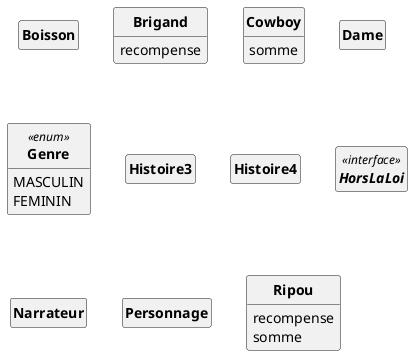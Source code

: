 @startuml
'https://plantuml.com/class-diagram
skinparam style strictuml
skinparam classAttributeIconSize 0
skinparam classFontStyle Bold
hide empty members

Class Boisson{

}
Class Brigand{
recompense

}
Class Cowboy{
somme

}
Class Dame{

}
Enum Genre<<enum>> {
MASCULIN
FEMININ

}
Class Histoire3{

}
Class Histoire4{

}
Interface HorsLaLoi<<interface>> {
}
Class Narrateur{

}
Class Personnage{

}
Class Ripou{
recompense
somme

}
@enduml

